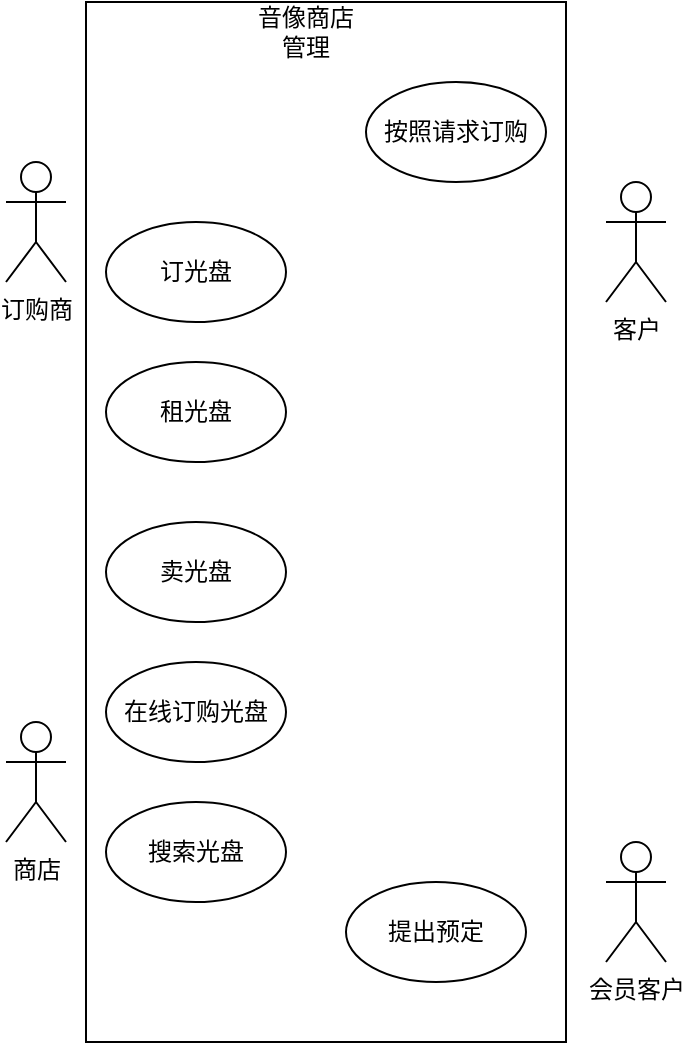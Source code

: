 <mxfile version="28.2.5">
  <diagram name="第 1 页" id="01-fdeQL0Y3d3izf4ugT">
    <mxGraphModel dx="454" dy="654" grid="1" gridSize="10" guides="1" tooltips="1" connect="1" arrows="1" fold="1" page="1" pageScale="1" pageWidth="1200" pageHeight="1600" math="0" shadow="0">
      <root>
        <mxCell id="0" />
        <mxCell id="1" parent="0" />
        <mxCell id="RIsinwZEqv1sB8How32N-1" value="订购商" style="shape=umlActor;verticalLabelPosition=bottom;verticalAlign=top;html=1;" parent="1" vertex="1">
          <mxGeometry x="250" y="90" width="30" height="60" as="geometry" />
        </mxCell>
        <mxCell id="RIsinwZEqv1sB8How32N-2" value="商店" style="shape=umlActor;verticalLabelPosition=bottom;verticalAlign=top;html=1;" parent="1" vertex="1">
          <mxGeometry x="250" y="370" width="30" height="60" as="geometry" />
        </mxCell>
        <mxCell id="RIsinwZEqv1sB8How32N-3" value="客户" style="shape=umlActor;verticalLabelPosition=bottom;verticalAlign=top;html=1;" parent="1" vertex="1">
          <mxGeometry x="550" y="100" width="30" height="60" as="geometry" />
        </mxCell>
        <mxCell id="RIsinwZEqv1sB8How32N-4" value="会员客户" style="shape=umlActor;verticalLabelPosition=bottom;verticalAlign=top;html=1;" parent="1" vertex="1">
          <mxGeometry x="550" y="430" width="30" height="60" as="geometry" />
        </mxCell>
        <mxCell id="8eVxV-G44GZBnrh_kmGq-4" value="" style="rounded=0;whiteSpace=wrap;html=1;fillColor=none;" vertex="1" parent="1">
          <mxGeometry x="290" y="10" width="240" height="520" as="geometry" />
        </mxCell>
        <mxCell id="8eVxV-G44GZBnrh_kmGq-6" value="音像商店管理" style="text;html=1;align=center;verticalAlign=middle;whiteSpace=wrap;rounded=0;" vertex="1" parent="1">
          <mxGeometry x="370" y="10" width="60" height="30" as="geometry" />
        </mxCell>
        <mxCell id="8eVxV-G44GZBnrh_kmGq-7" value="按照请求订购" style="ellipse;whiteSpace=wrap;html=1;" vertex="1" parent="1">
          <mxGeometry x="430" y="50" width="90" height="50" as="geometry" />
        </mxCell>
        <mxCell id="8eVxV-G44GZBnrh_kmGq-9" value="订光盘" style="ellipse;whiteSpace=wrap;html=1;" vertex="1" parent="1">
          <mxGeometry x="300" y="120" width="90" height="50" as="geometry" />
        </mxCell>
        <mxCell id="8eVxV-G44GZBnrh_kmGq-10" value="租光盘" style="ellipse;whiteSpace=wrap;html=1;" vertex="1" parent="1">
          <mxGeometry x="300" y="190" width="90" height="50" as="geometry" />
        </mxCell>
        <mxCell id="8eVxV-G44GZBnrh_kmGq-11" value="卖光盘" style="ellipse;whiteSpace=wrap;html=1;" vertex="1" parent="1">
          <mxGeometry x="300" y="270" width="90" height="50" as="geometry" />
        </mxCell>
        <mxCell id="8eVxV-G44GZBnrh_kmGq-12" value="在线订购光盘" style="ellipse;whiteSpace=wrap;html=1;" vertex="1" parent="1">
          <mxGeometry x="300" y="340" width="90" height="50" as="geometry" />
        </mxCell>
        <mxCell id="8eVxV-G44GZBnrh_kmGq-13" value="搜索光盘" style="ellipse;whiteSpace=wrap;html=1;" vertex="1" parent="1">
          <mxGeometry x="300" y="410" width="90" height="50" as="geometry" />
        </mxCell>
        <mxCell id="8eVxV-G44GZBnrh_kmGq-14" value="提出预定" style="ellipse;whiteSpace=wrap;html=1;" vertex="1" parent="1">
          <mxGeometry x="420" y="450" width="90" height="50" as="geometry" />
        </mxCell>
      </root>
    </mxGraphModel>
  </diagram>
</mxfile>

